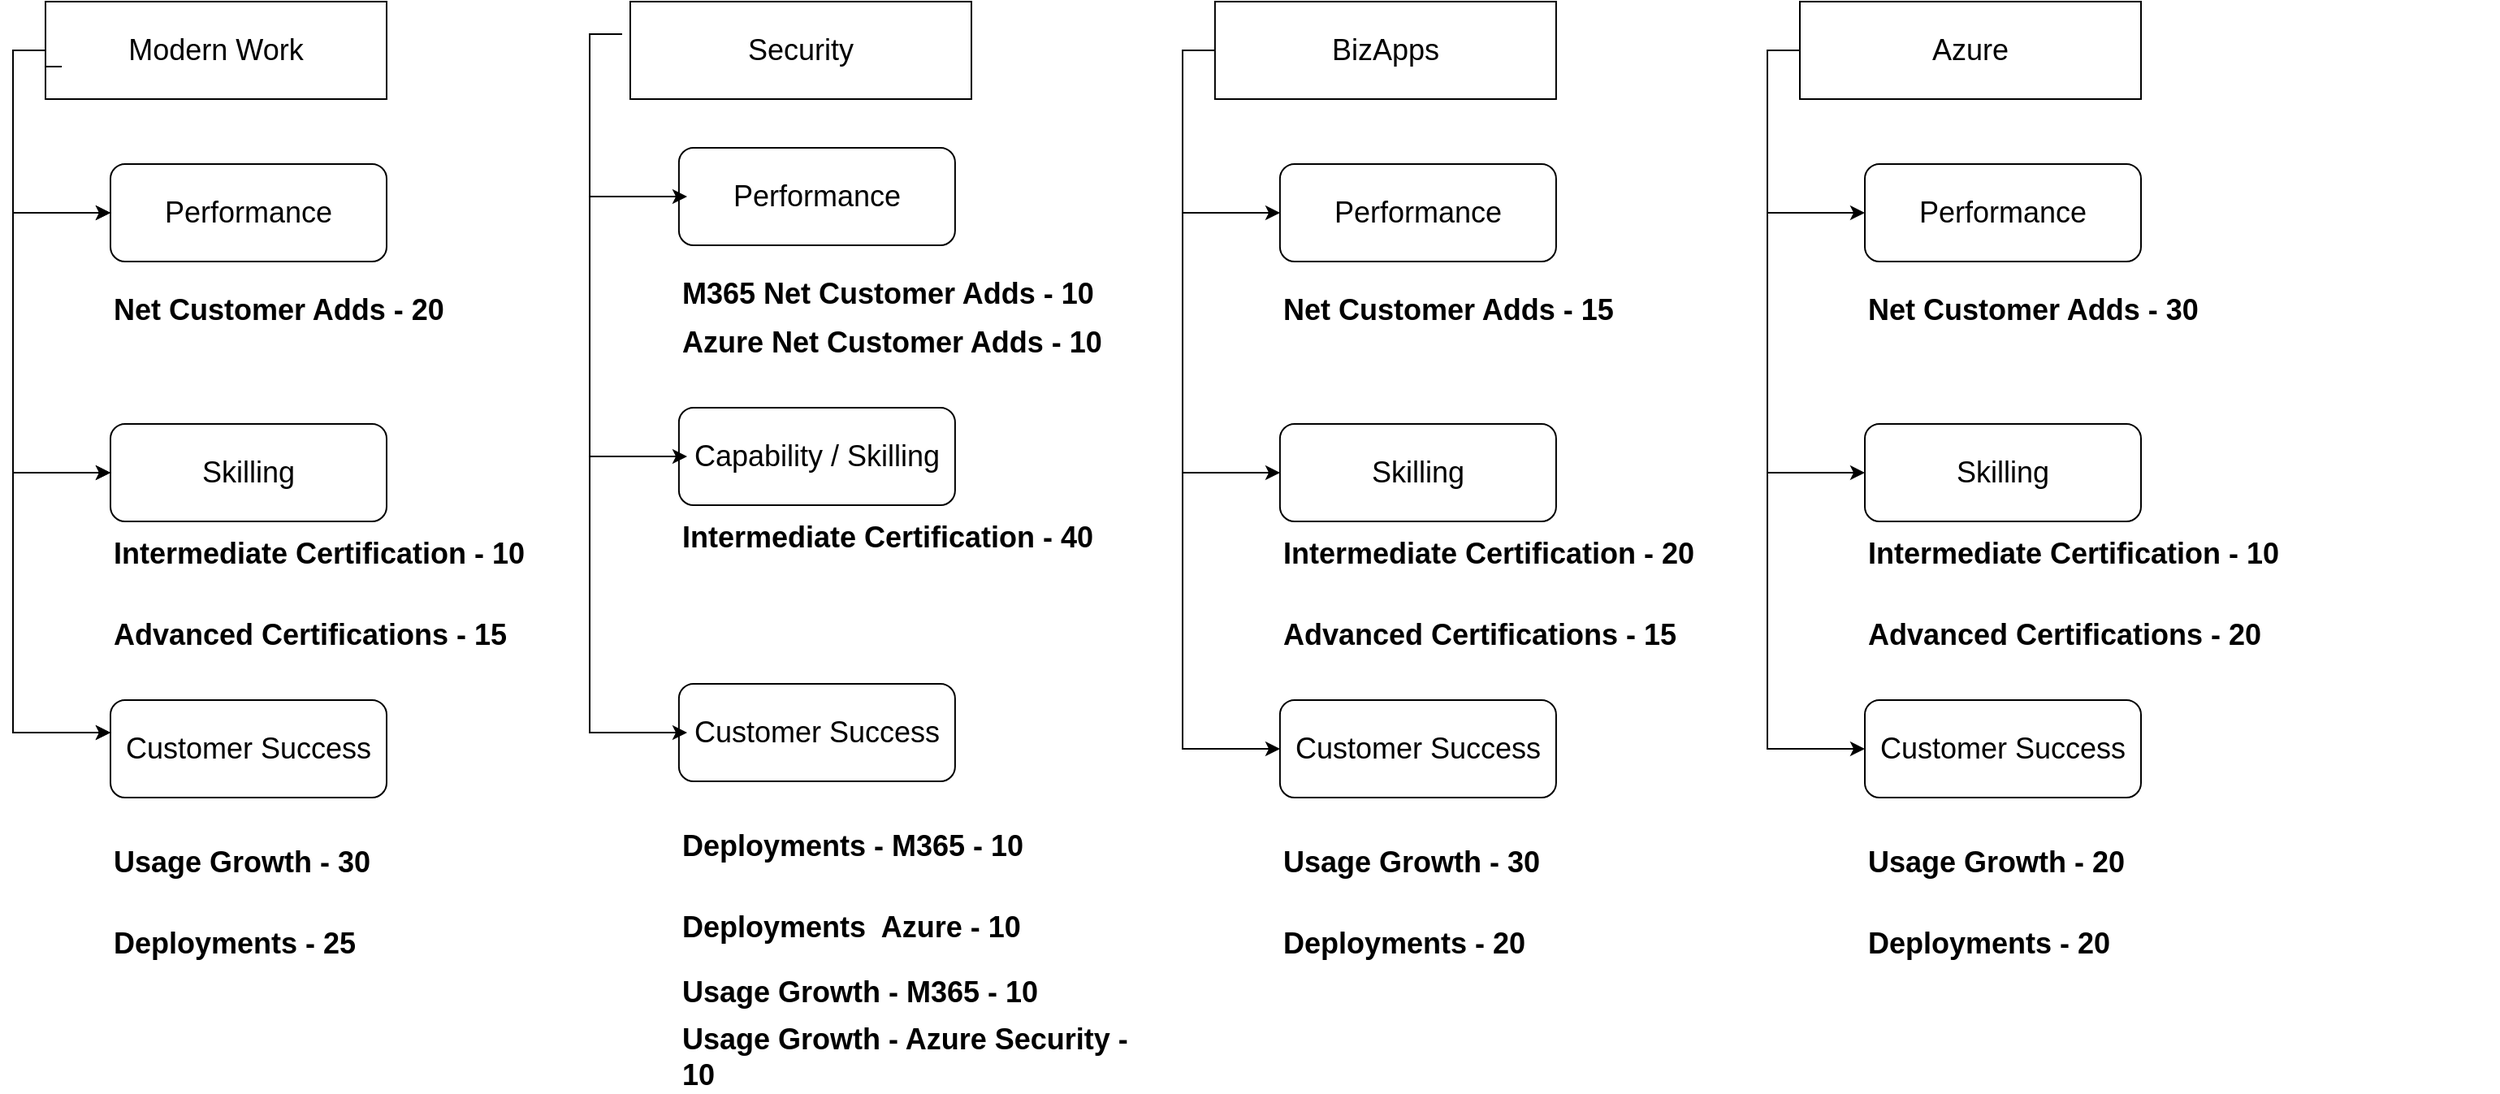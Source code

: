 <mxfile version="14.9.3" type="github">
  <diagram id="tQt5TUde7FCO1kAQe6YN" name="Page-1">
    <mxGraphModel dx="1543" dy="847" grid="1" gridSize="10" guides="1" tooltips="1" connect="1" arrows="1" fold="1" page="1" pageScale="1" pageWidth="850" pageHeight="1100" math="0" shadow="0">
      <root>
        <mxCell id="0" />
        <mxCell id="1" parent="0" />
        <mxCell id="-ekqTFk-XhqVTXpIekPn-8" style="edgeStyle=orthogonalEdgeStyle;rounded=0;orthogonalLoop=1;jettySize=auto;html=1;entryX=0;entryY=0.5;entryDx=0;entryDy=0;exitX=0;exitY=0.5;exitDx=0;exitDy=0;" edge="1" parent="1" source="-ekqTFk-XhqVTXpIekPn-1" target="-ekqTFk-XhqVTXpIekPn-5">
          <mxGeometry relative="1" as="geometry">
            <Array as="points">
              <mxPoint x="70" y="120" />
              <mxPoint x="70" y="220" />
            </Array>
          </mxGeometry>
        </mxCell>
        <mxCell id="-ekqTFk-XhqVTXpIekPn-1" value="&lt;font style=&quot;font-size: 18px&quot;&gt;Modern Work&lt;/font&gt;" style="rounded=0;whiteSpace=wrap;html=1;" vertex="1" parent="1">
          <mxGeometry x="90" y="90" width="210" height="60" as="geometry" />
        </mxCell>
        <mxCell id="-ekqTFk-XhqVTXpIekPn-2" value="&lt;font style=&quot;font-size: 18px&quot;&gt;Security&lt;/font&gt;" style="rounded=0;whiteSpace=wrap;html=1;" vertex="1" parent="1">
          <mxGeometry x="450" y="90" width="210" height="60" as="geometry" />
        </mxCell>
        <mxCell id="-ekqTFk-XhqVTXpIekPn-5" value="Performance" style="rounded=1;whiteSpace=wrap;html=1;fontSize=18;" vertex="1" parent="1">
          <mxGeometry x="130" y="190" width="170" height="60" as="geometry" />
        </mxCell>
        <mxCell id="-ekqTFk-XhqVTXpIekPn-6" value="Skilling" style="rounded=1;whiteSpace=wrap;html=1;fontSize=18;" vertex="1" parent="1">
          <mxGeometry x="130" y="350" width="170" height="60" as="geometry" />
        </mxCell>
        <mxCell id="-ekqTFk-XhqVTXpIekPn-7" value="Customer Success" style="rounded=1;whiteSpace=wrap;html=1;fontSize=18;" vertex="1" parent="1">
          <mxGeometry x="130" y="520" width="170" height="60" as="geometry" />
        </mxCell>
        <mxCell id="-ekqTFk-XhqVTXpIekPn-10" style="edgeStyle=orthogonalEdgeStyle;rounded=0;orthogonalLoop=1;jettySize=auto;html=1;entryX=0;entryY=0.5;entryDx=0;entryDy=0;exitX=0;exitY=0.5;exitDx=0;exitDy=0;" edge="1" parent="1" target="-ekqTFk-XhqVTXpIekPn-6">
          <mxGeometry relative="1" as="geometry">
            <mxPoint x="100" y="130" as="sourcePoint" />
            <mxPoint x="140" y="230" as="targetPoint" />
            <Array as="points">
              <mxPoint x="90" y="130" />
              <mxPoint x="90" y="120" />
              <mxPoint x="70" y="120" />
              <mxPoint x="70" y="380" />
            </Array>
          </mxGeometry>
        </mxCell>
        <mxCell id="-ekqTFk-XhqVTXpIekPn-11" style="edgeStyle=orthogonalEdgeStyle;rounded=0;orthogonalLoop=1;jettySize=auto;html=1;exitX=0;exitY=0.5;exitDx=0;exitDy=0;" edge="1" parent="1">
          <mxGeometry relative="1" as="geometry">
            <mxPoint x="100" y="130" as="sourcePoint" />
            <mxPoint x="130" y="540" as="targetPoint" />
            <Array as="points">
              <mxPoint x="90" y="130" />
              <mxPoint x="90" y="120" />
              <mxPoint x="70" y="120" />
              <mxPoint x="70" y="540" />
              <mxPoint x="130" y="540" />
            </Array>
          </mxGeometry>
        </mxCell>
        <mxCell id="-ekqTFk-XhqVTXpIekPn-13" value="Net Customer Adds - 20" style="text;html=1;strokeColor=none;fillColor=none;align=left;verticalAlign=middle;whiteSpace=wrap;rounded=0;fontSize=18;fontStyle=1" vertex="1" parent="1">
          <mxGeometry x="130" y="270" width="250" height="20" as="geometry" />
        </mxCell>
        <mxCell id="-ekqTFk-XhqVTXpIekPn-15" value="Intermediate Certification - 10" style="text;html=1;strokeColor=none;fillColor=none;align=left;verticalAlign=middle;whiteSpace=wrap;rounded=0;fontSize=18;fontStyle=1" vertex="1" parent="1">
          <mxGeometry x="130" y="420" width="390" height="20" as="geometry" />
        </mxCell>
        <mxCell id="-ekqTFk-XhqVTXpIekPn-16" value="Advanced Certifications - 15" style="text;html=1;strokeColor=none;fillColor=none;align=left;verticalAlign=middle;whiteSpace=wrap;rounded=0;fontSize=18;fontStyle=1" vertex="1" parent="1">
          <mxGeometry x="130" y="470" width="260" height="20" as="geometry" />
        </mxCell>
        <mxCell id="-ekqTFk-XhqVTXpIekPn-22" value="Usage Growth - 30" style="text;html=1;strokeColor=none;fillColor=none;align=left;verticalAlign=middle;whiteSpace=wrap;rounded=0;fontSize=18;fontStyle=1" vertex="1" parent="1">
          <mxGeometry x="130" y="610" width="280" height="20" as="geometry" />
        </mxCell>
        <mxCell id="-ekqTFk-XhqVTXpIekPn-23" value="Deployments - 25" style="text;html=1;strokeColor=none;fillColor=none;align=left;verticalAlign=middle;whiteSpace=wrap;rounded=0;fontSize=18;fontStyle=1" vertex="1" parent="1">
          <mxGeometry x="130" y="660" width="280" height="20" as="geometry" />
        </mxCell>
        <mxCell id="-ekqTFk-XhqVTXpIekPn-25" value="Performance" style="rounded=1;whiteSpace=wrap;html=1;fontSize=18;" vertex="1" parent="1">
          <mxGeometry x="479.94" y="180" width="170" height="60" as="geometry" />
        </mxCell>
        <mxCell id="-ekqTFk-XhqVTXpIekPn-26" value="Capability / Skilling" style="rounded=1;whiteSpace=wrap;html=1;fontSize=18;" vertex="1" parent="1">
          <mxGeometry x="479.94" y="340" width="170" height="60" as="geometry" />
        </mxCell>
        <mxCell id="-ekqTFk-XhqVTXpIekPn-27" value="Customer Success" style="rounded=1;whiteSpace=wrap;html=1;fontSize=18;" vertex="1" parent="1">
          <mxGeometry x="479.94" y="510" width="170" height="60" as="geometry" />
        </mxCell>
        <mxCell id="-ekqTFk-XhqVTXpIekPn-30" value="M365 Net Customer Adds - 10" style="text;html=1;strokeColor=none;fillColor=none;align=left;verticalAlign=middle;whiteSpace=wrap;rounded=0;fontSize=18;fontStyle=1" vertex="1" parent="1">
          <mxGeometry x="479.94" y="260" width="270.06" height="20" as="geometry" />
        </mxCell>
        <mxCell id="-ekqTFk-XhqVTXpIekPn-31" value="Intermediate Certification - 40" style="text;html=1;strokeColor=none;fillColor=none;align=left;verticalAlign=middle;whiteSpace=wrap;rounded=0;fontSize=18;fontStyle=1" vertex="1" parent="1">
          <mxGeometry x="479.94" y="410" width="390" height="20" as="geometry" />
        </mxCell>
        <mxCell id="-ekqTFk-XhqVTXpIekPn-33" value="Deployments - M365 - 10" style="text;html=1;strokeColor=none;fillColor=none;align=left;verticalAlign=middle;whiteSpace=wrap;rounded=0;fontSize=18;fontStyle=1" vertex="1" parent="1">
          <mxGeometry x="479.94" y="600" width="280" height="20" as="geometry" />
        </mxCell>
        <mxCell id="-ekqTFk-XhqVTXpIekPn-34" value="Deployments&amp;nbsp; Azure - 10" style="text;html=1;strokeColor=none;fillColor=none;align=left;verticalAlign=middle;whiteSpace=wrap;rounded=0;fontSize=18;fontStyle=1" vertex="1" parent="1">
          <mxGeometry x="479.94" y="650" width="280" height="20" as="geometry" />
        </mxCell>
        <mxCell id="-ekqTFk-XhqVTXpIekPn-35" value="Azure Net Customer Adds - 10" style="text;html=1;strokeColor=none;fillColor=none;align=left;verticalAlign=middle;whiteSpace=wrap;rounded=0;fontSize=18;fontStyle=1" vertex="1" parent="1">
          <mxGeometry x="479.94" y="290" width="270.06" height="20" as="geometry" />
        </mxCell>
        <mxCell id="-ekqTFk-XhqVTXpIekPn-36" value="Usage Growth - M365 - 10" style="text;html=1;strokeColor=none;fillColor=none;align=left;verticalAlign=middle;whiteSpace=wrap;rounded=0;fontSize=18;fontStyle=1" vertex="1" parent="1">
          <mxGeometry x="479.94" y="690" width="280" height="20" as="geometry" />
        </mxCell>
        <mxCell id="-ekqTFk-XhqVTXpIekPn-37" value="Usage Growth - Azure Security - 10" style="text;html=1;strokeColor=none;fillColor=none;align=left;verticalAlign=middle;whiteSpace=wrap;rounded=0;fontSize=18;fontStyle=1" vertex="1" parent="1">
          <mxGeometry x="479.94" y="730" width="280" height="20" as="geometry" />
        </mxCell>
        <mxCell id="-ekqTFk-XhqVTXpIekPn-40" value="&lt;font style=&quot;font-size: 18px&quot;&gt;Modern Work&lt;/font&gt;" style="rounded=0;whiteSpace=wrap;html=1;" vertex="1" parent="1">
          <mxGeometry x="90" y="90" width="210" height="60" as="geometry" />
        </mxCell>
        <mxCell id="-ekqTFk-XhqVTXpIekPn-41" style="edgeStyle=orthogonalEdgeStyle;rounded=0;orthogonalLoop=1;jettySize=auto;html=1;entryX=0;entryY=0.5;entryDx=0;entryDy=0;exitX=0;exitY=0.5;exitDx=0;exitDy=0;" edge="1" source="-ekqTFk-XhqVTXpIekPn-40" parent="1">
          <mxGeometry relative="1" as="geometry">
            <mxPoint x="130" y="220" as="targetPoint" />
            <Array as="points">
              <mxPoint x="70" y="120" />
              <mxPoint x="70" y="220" />
            </Array>
          </mxGeometry>
        </mxCell>
        <mxCell id="-ekqTFk-XhqVTXpIekPn-42" style="edgeStyle=orthogonalEdgeStyle;rounded=0;orthogonalLoop=1;jettySize=auto;html=1;entryX=0;entryY=0.5;entryDx=0;entryDy=0;exitX=0;exitY=0.5;exitDx=0;exitDy=0;" edge="1" parent="1">
          <mxGeometry relative="1" as="geometry">
            <mxPoint x="100" y="130" as="sourcePoint" />
            <mxPoint x="130" y="380" as="targetPoint" />
            <Array as="points">
              <mxPoint x="90" y="130" />
              <mxPoint x="90" y="120" />
              <mxPoint x="70" y="120" />
              <mxPoint x="70" y="380" />
            </Array>
          </mxGeometry>
        </mxCell>
        <mxCell id="-ekqTFk-XhqVTXpIekPn-43" style="edgeStyle=orthogonalEdgeStyle;rounded=0;orthogonalLoop=1;jettySize=auto;html=1;exitX=0;exitY=0.5;exitDx=0;exitDy=0;" edge="1" parent="1">
          <mxGeometry relative="1" as="geometry">
            <mxPoint x="100" y="130" as="sourcePoint" />
            <mxPoint x="130" y="540" as="targetPoint" />
            <Array as="points">
              <mxPoint x="90" y="130" />
              <mxPoint x="90" y="120" />
              <mxPoint x="70" y="120" />
              <mxPoint x="70" y="540" />
              <mxPoint x="130" y="540" />
            </Array>
          </mxGeometry>
        </mxCell>
        <mxCell id="-ekqTFk-XhqVTXpIekPn-44" value="Performance" style="rounded=1;whiteSpace=wrap;html=1;fontSize=18;" vertex="1" parent="1">
          <mxGeometry x="849.94" y="190" width="170" height="60" as="geometry" />
        </mxCell>
        <mxCell id="-ekqTFk-XhqVTXpIekPn-45" value="Skilling" style="rounded=1;whiteSpace=wrap;html=1;fontSize=18;" vertex="1" parent="1">
          <mxGeometry x="849.94" y="350" width="170" height="60" as="geometry" />
        </mxCell>
        <mxCell id="-ekqTFk-XhqVTXpIekPn-46" value="Customer Success" style="rounded=1;whiteSpace=wrap;html=1;fontSize=18;" vertex="1" parent="1">
          <mxGeometry x="849.94" y="520" width="170" height="60" as="geometry" />
        </mxCell>
        <mxCell id="-ekqTFk-XhqVTXpIekPn-47" value="Net Customer Adds - 15" style="text;html=1;strokeColor=none;fillColor=none;align=left;verticalAlign=middle;whiteSpace=wrap;rounded=0;fontSize=18;fontStyle=1" vertex="1" parent="1">
          <mxGeometry x="849.94" y="270" width="250" height="20" as="geometry" />
        </mxCell>
        <mxCell id="-ekqTFk-XhqVTXpIekPn-48" value="Intermediate Certification - 20" style="text;html=1;strokeColor=none;fillColor=none;align=left;verticalAlign=middle;whiteSpace=wrap;rounded=0;fontSize=18;fontStyle=1" vertex="1" parent="1">
          <mxGeometry x="849.94" y="420" width="390" height="20" as="geometry" />
        </mxCell>
        <mxCell id="-ekqTFk-XhqVTXpIekPn-49" value="Advanced Certifications - 15" style="text;html=1;strokeColor=none;fillColor=none;align=left;verticalAlign=middle;whiteSpace=wrap;rounded=0;fontSize=18;fontStyle=1" vertex="1" parent="1">
          <mxGeometry x="849.94" y="470" width="260" height="20" as="geometry" />
        </mxCell>
        <mxCell id="-ekqTFk-XhqVTXpIekPn-50" value="Usage Growth - 30" style="text;html=1;strokeColor=none;fillColor=none;align=left;verticalAlign=middle;whiteSpace=wrap;rounded=0;fontSize=18;fontStyle=1" vertex="1" parent="1">
          <mxGeometry x="849.94" y="610" width="280" height="20" as="geometry" />
        </mxCell>
        <mxCell id="-ekqTFk-XhqVTXpIekPn-51" value="Deployments - 20" style="text;html=1;strokeColor=none;fillColor=none;align=left;verticalAlign=middle;whiteSpace=wrap;rounded=0;fontSize=18;fontStyle=1" vertex="1" parent="1">
          <mxGeometry x="849.94" y="660" width="280" height="20" as="geometry" />
        </mxCell>
        <mxCell id="-ekqTFk-XhqVTXpIekPn-52" value="&lt;font style=&quot;font-size: 18px&quot;&gt;BizApps&lt;/font&gt;" style="rounded=0;whiteSpace=wrap;html=1;" vertex="1" parent="1">
          <mxGeometry x="809.94" y="90" width="210" height="60" as="geometry" />
        </mxCell>
        <mxCell id="-ekqTFk-XhqVTXpIekPn-56" value="Performance" style="rounded=1;whiteSpace=wrap;html=1;fontSize=18;" vertex="1" parent="1">
          <mxGeometry x="1210" y="190" width="170" height="60" as="geometry" />
        </mxCell>
        <mxCell id="-ekqTFk-XhqVTXpIekPn-57" value="Skilling" style="rounded=1;whiteSpace=wrap;html=1;fontSize=18;" vertex="1" parent="1">
          <mxGeometry x="1210" y="350" width="170" height="60" as="geometry" />
        </mxCell>
        <mxCell id="-ekqTFk-XhqVTXpIekPn-58" value="Customer Success" style="rounded=1;whiteSpace=wrap;html=1;fontSize=18;" vertex="1" parent="1">
          <mxGeometry x="1210" y="520" width="170" height="60" as="geometry" />
        </mxCell>
        <mxCell id="-ekqTFk-XhqVTXpIekPn-59" value="Net Customer Adds - 30" style="text;html=1;strokeColor=none;fillColor=none;align=left;verticalAlign=middle;whiteSpace=wrap;rounded=0;fontSize=18;fontStyle=1" vertex="1" parent="1">
          <mxGeometry x="1210" y="270" width="250" height="20" as="geometry" />
        </mxCell>
        <mxCell id="-ekqTFk-XhqVTXpIekPn-60" value="Intermediate Certification - 10" style="text;html=1;strokeColor=none;fillColor=none;align=left;verticalAlign=middle;whiteSpace=wrap;rounded=0;fontSize=18;fontStyle=1" vertex="1" parent="1">
          <mxGeometry x="1210" y="420" width="390" height="20" as="geometry" />
        </mxCell>
        <mxCell id="-ekqTFk-XhqVTXpIekPn-61" value="Advanced Certifications - 20" style="text;html=1;strokeColor=none;fillColor=none;align=left;verticalAlign=middle;whiteSpace=wrap;rounded=0;fontSize=18;fontStyle=1" vertex="1" parent="1">
          <mxGeometry x="1210" y="470" width="260" height="20" as="geometry" />
        </mxCell>
        <mxCell id="-ekqTFk-XhqVTXpIekPn-62" value="Usage Growth - 20" style="text;html=1;strokeColor=none;fillColor=none;align=left;verticalAlign=middle;whiteSpace=wrap;rounded=0;fontSize=18;fontStyle=1" vertex="1" parent="1">
          <mxGeometry x="1210" y="610" width="280" height="20" as="geometry" />
        </mxCell>
        <mxCell id="-ekqTFk-XhqVTXpIekPn-63" value="Deployments - 20" style="text;html=1;strokeColor=none;fillColor=none;align=left;verticalAlign=middle;whiteSpace=wrap;rounded=0;fontSize=18;fontStyle=1" vertex="1" parent="1">
          <mxGeometry x="1210" y="660" width="280" height="20" as="geometry" />
        </mxCell>
        <mxCell id="-ekqTFk-XhqVTXpIekPn-64" value="&lt;font style=&quot;font-size: 18px&quot;&gt;Azure&lt;/font&gt;" style="rounded=0;whiteSpace=wrap;html=1;" vertex="1" parent="1">
          <mxGeometry x="1170" y="90" width="210" height="60" as="geometry" />
        </mxCell>
        <mxCell id="-ekqTFk-XhqVTXpIekPn-65" style="edgeStyle=orthogonalEdgeStyle;rounded=0;orthogonalLoop=1;jettySize=auto;html=1;entryX=0;entryY=0.5;entryDx=0;entryDy=0;exitX=0;exitY=0.5;exitDx=0;exitDy=0;" edge="1" parent="1" source="-ekqTFk-XhqVTXpIekPn-64">
          <mxGeometry relative="1" as="geometry">
            <mxPoint x="1210" y="220" as="targetPoint" />
            <Array as="points">
              <mxPoint x="1150" y="120" />
              <mxPoint x="1150" y="220" />
            </Array>
          </mxGeometry>
        </mxCell>
        <mxCell id="-ekqTFk-XhqVTXpIekPn-69" style="edgeStyle=orthogonalEdgeStyle;rounded=0;orthogonalLoop=1;jettySize=auto;html=1;entryX=0;entryY=0.5;entryDx=0;entryDy=0;exitX=0;exitY=0.5;exitDx=0;exitDy=0;" edge="1" parent="1" target="-ekqTFk-XhqVTXpIekPn-57">
          <mxGeometry relative="1" as="geometry">
            <mxPoint x="1210" y="220.0" as="targetPoint" />
            <Array as="points">
              <mxPoint x="1150" y="120" />
              <mxPoint x="1150" y="380" />
            </Array>
            <mxPoint x="1170" y="120.0" as="sourcePoint" />
          </mxGeometry>
        </mxCell>
        <mxCell id="-ekqTFk-XhqVTXpIekPn-70" style="edgeStyle=orthogonalEdgeStyle;rounded=0;orthogonalLoop=1;jettySize=auto;html=1;entryX=0;entryY=0.5;entryDx=0;entryDy=0;exitX=0;exitY=0.5;exitDx=0;exitDy=0;" edge="1" parent="1" target="-ekqTFk-XhqVTXpIekPn-58">
          <mxGeometry relative="1" as="geometry">
            <mxPoint x="1210" y="380" as="targetPoint" />
            <Array as="points">
              <mxPoint x="1150" y="120" />
              <mxPoint x="1150" y="550" />
            </Array>
            <mxPoint x="1170" y="120.0" as="sourcePoint" />
          </mxGeometry>
        </mxCell>
        <mxCell id="-ekqTFk-XhqVTXpIekPn-71" style="edgeStyle=orthogonalEdgeStyle;rounded=0;orthogonalLoop=1;jettySize=auto;html=1;entryX=0;entryY=0.5;entryDx=0;entryDy=0;exitX=0;exitY=0.5;exitDx=0;exitDy=0;" edge="1" parent="1">
          <mxGeometry relative="1" as="geometry">
            <mxPoint x="850" y="220.0" as="targetPoint" />
            <Array as="points">
              <mxPoint x="790" y="120" />
              <mxPoint x="790" y="220" />
            </Array>
            <mxPoint x="810" y="120.0" as="sourcePoint" />
          </mxGeometry>
        </mxCell>
        <mxCell id="-ekqTFk-XhqVTXpIekPn-72" style="edgeStyle=orthogonalEdgeStyle;rounded=0;orthogonalLoop=1;jettySize=auto;html=1;entryX=0;entryY=0.5;entryDx=0;entryDy=0;exitX=0;exitY=0.5;exitDx=0;exitDy=0;" edge="1" parent="1">
          <mxGeometry relative="1" as="geometry">
            <mxPoint x="850" y="380" as="targetPoint" />
            <Array as="points">
              <mxPoint x="790" y="120" />
              <mxPoint x="790" y="380" />
            </Array>
            <mxPoint x="810" y="120.0" as="sourcePoint" />
          </mxGeometry>
        </mxCell>
        <mxCell id="-ekqTFk-XhqVTXpIekPn-73" style="edgeStyle=orthogonalEdgeStyle;rounded=0;orthogonalLoop=1;jettySize=auto;html=1;entryX=0;entryY=0.5;entryDx=0;entryDy=0;exitX=0;exitY=0.5;exitDx=0;exitDy=0;" edge="1" parent="1">
          <mxGeometry relative="1" as="geometry">
            <mxPoint x="850" y="550" as="targetPoint" />
            <Array as="points">
              <mxPoint x="790" y="120" />
              <mxPoint x="790" y="550" />
            </Array>
            <mxPoint x="810" y="120.0" as="sourcePoint" />
          </mxGeometry>
        </mxCell>
        <mxCell id="-ekqTFk-XhqVTXpIekPn-75" style="edgeStyle=orthogonalEdgeStyle;rounded=0;orthogonalLoop=1;jettySize=auto;html=1;entryX=0;entryY=0.5;entryDx=0;entryDy=0;exitX=0;exitY=0.5;exitDx=0;exitDy=0;" edge="1" parent="1">
          <mxGeometry relative="1" as="geometry">
            <mxPoint x="485" y="210.0" as="targetPoint" />
            <Array as="points">
              <mxPoint x="425" y="110" />
              <mxPoint x="425" y="210" />
            </Array>
            <mxPoint x="445" y="110.0" as="sourcePoint" />
          </mxGeometry>
        </mxCell>
        <mxCell id="-ekqTFk-XhqVTXpIekPn-76" style="edgeStyle=orthogonalEdgeStyle;rounded=0;orthogonalLoop=1;jettySize=auto;html=1;entryX=0;entryY=0.5;entryDx=0;entryDy=0;exitX=0;exitY=0.5;exitDx=0;exitDy=0;" edge="1" parent="1">
          <mxGeometry relative="1" as="geometry">
            <mxPoint x="485" y="370" as="targetPoint" />
            <Array as="points">
              <mxPoint x="425" y="110" />
              <mxPoint x="425" y="370" />
            </Array>
            <mxPoint x="445" y="110.0" as="sourcePoint" />
          </mxGeometry>
        </mxCell>
        <mxCell id="-ekqTFk-XhqVTXpIekPn-77" style="edgeStyle=orthogonalEdgeStyle;rounded=0;orthogonalLoop=1;jettySize=auto;html=1;entryX=0;entryY=0.5;entryDx=0;entryDy=0;exitX=0;exitY=0.5;exitDx=0;exitDy=0;" edge="1" parent="1">
          <mxGeometry relative="1" as="geometry">
            <mxPoint x="485" y="540" as="targetPoint" />
            <Array as="points">
              <mxPoint x="425" y="110" />
              <mxPoint x="425" y="540" />
            </Array>
            <mxPoint x="445" y="110.0" as="sourcePoint" />
          </mxGeometry>
        </mxCell>
      </root>
    </mxGraphModel>
  </diagram>
</mxfile>
